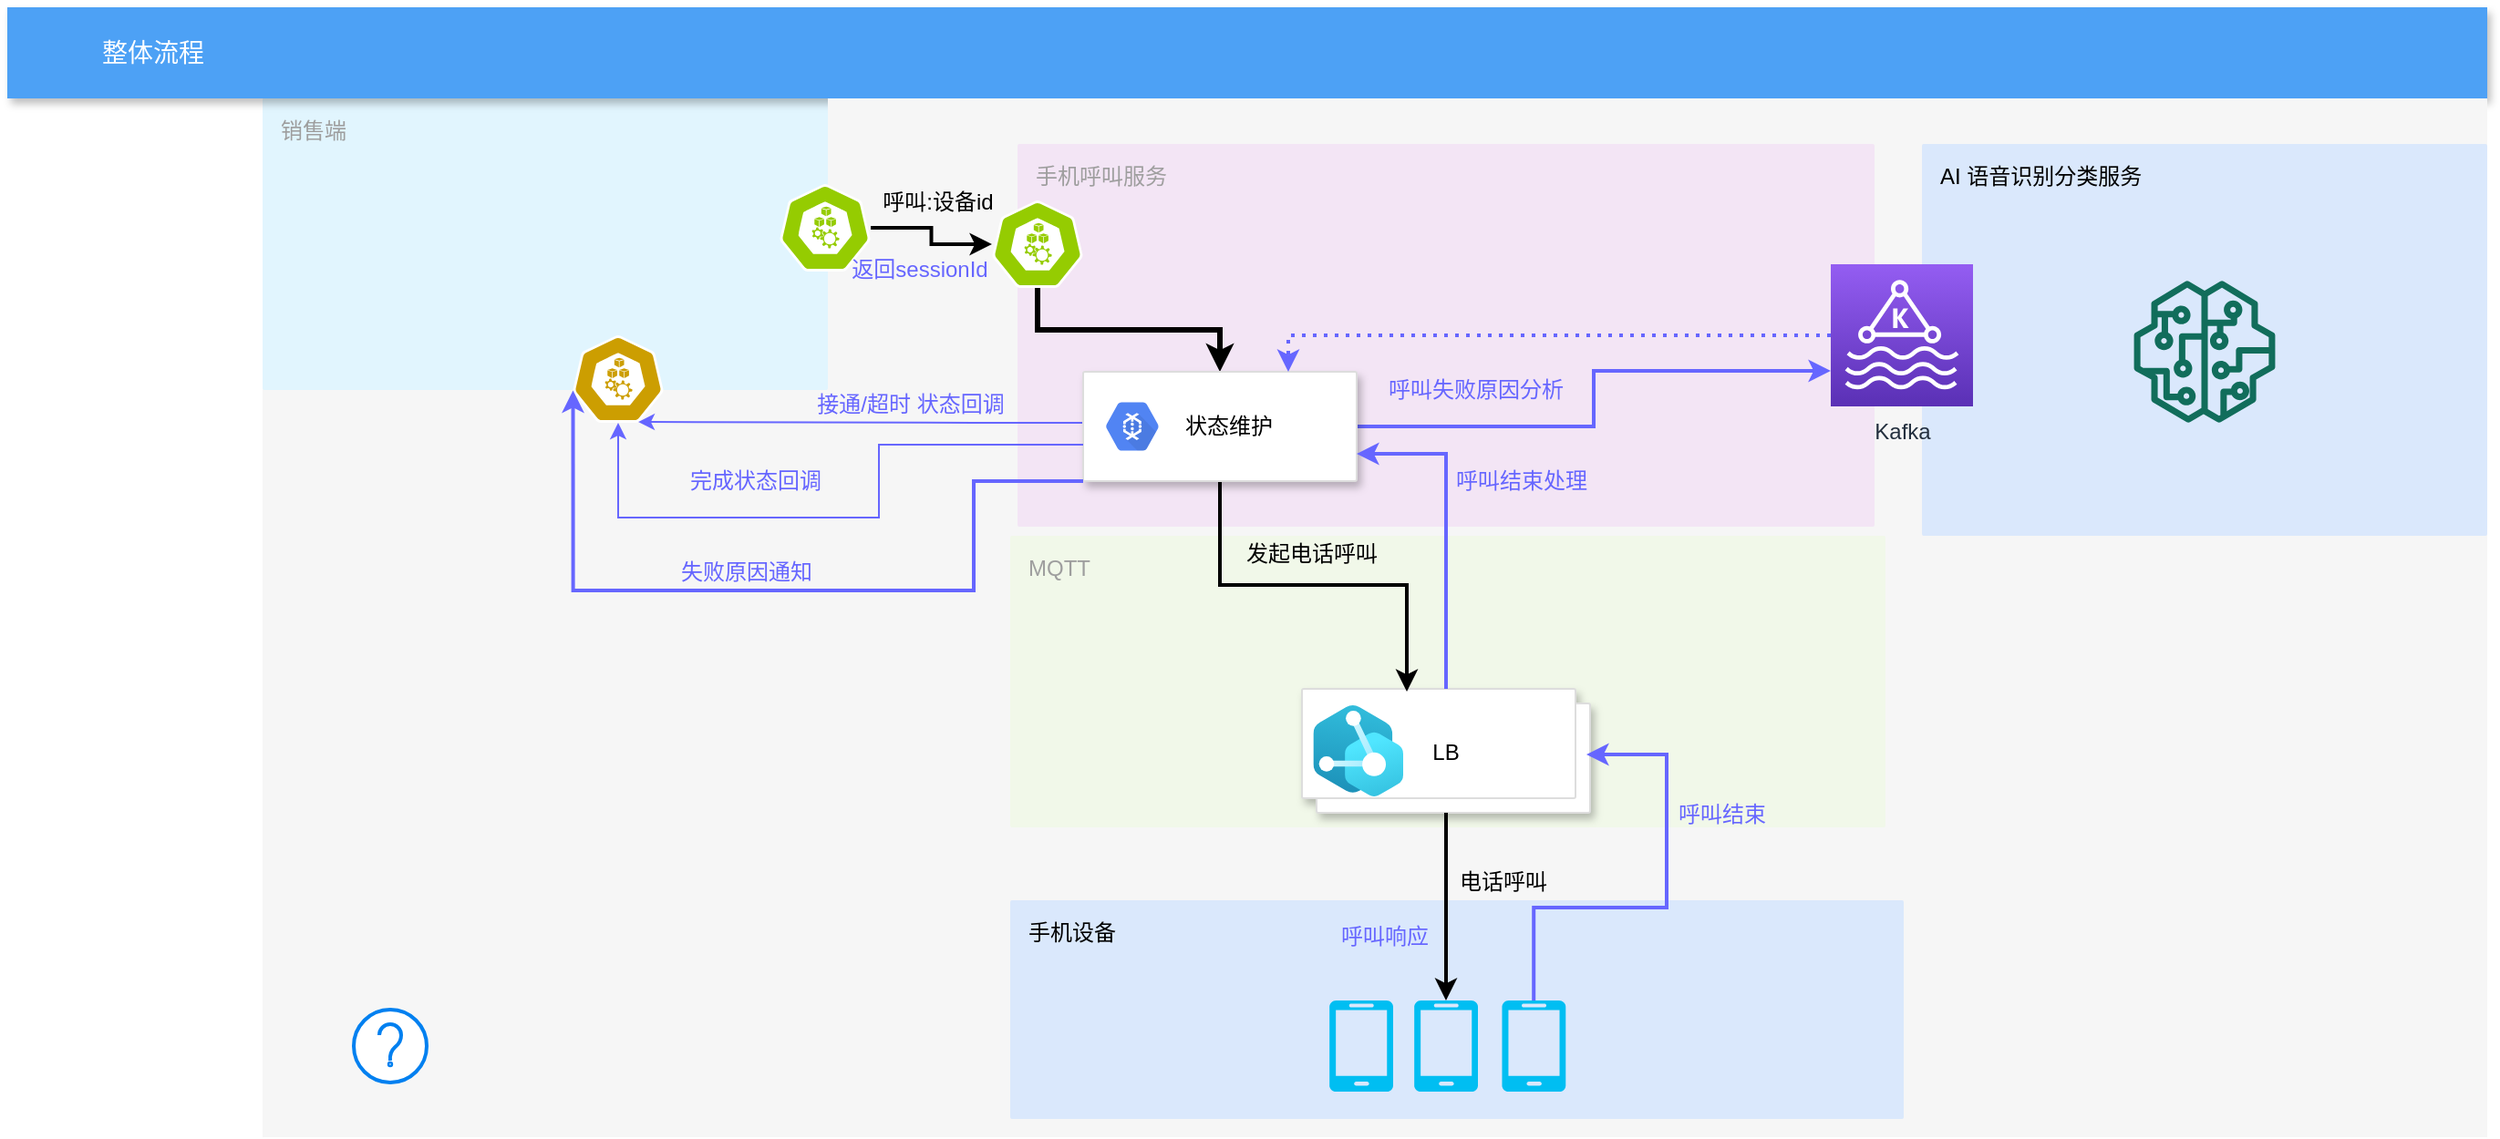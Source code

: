 <mxfile version="14.8.0" type="github">
  <diagram id="f106602c-feb2-e66a-4537-3a34d633f6aa" name="Page-1">
    <mxGraphModel dx="782" dy="483" grid="1" gridSize="10" guides="1" tooltips="1" connect="1" arrows="1" fold="1" page="1" pageScale="1" pageWidth="1169" pageHeight="827" background="#ffffff" math="0" shadow="0">
      <root>
        <mxCell id="0" />
        <mxCell id="1" parent="0" />
        <mxCell id="14" value="" style="fillColor=#F6F6F6;strokeColor=none;shadow=0;gradientColor=none;fontSize=14;align=left;spacing=10;fontColor=#717171;9E9E9E;verticalAlign=top;spacingTop=-4;fontStyle=0;spacingLeft=40;html=1;" parent="1" vertex="1">
          <mxGeometry x="260" y="90" width="310" height="570" as="geometry" />
        </mxCell>
        <mxCell id="711" value="销售端" style="rounded=1;absoluteArcSize=1;arcSize=2;html=1;strokeColor=none;gradientColor=none;shadow=0;dashed=0;strokeColor=none;fontSize=12;fontColor=#9E9E9E;align=left;verticalAlign=top;spacing=10;spacingTop=-4;fillColor=#E1F5FE;" parent="1" vertex="1">
          <mxGeometry x="260" y="90" width="310" height="160" as="geometry" />
        </mxCell>
        <mxCell id="2" value="整体流程" style="fillColor=#4DA1F5;strokeColor=none;shadow=1;gradientColor=none;fontSize=14;align=left;spacingLeft=50;fontColor=#ffffff;html=1;" parent="1" vertex="1">
          <mxGeometry x="120" y="40" width="1360" height="50" as="geometry" />
        </mxCell>
        <mxCell id="9H8mp4o10f4AkLjiTtre-744" value="" style="html=1;verticalLabelPosition=bottom;align=center;labelBackgroundColor=#ffffff;verticalAlign=top;strokeWidth=2;strokeColor=#0080F0;shadow=0;dashed=0;shape=mxgraph.ios7.icons.help;" parent="1" vertex="1">
          <mxGeometry x="310" y="590" width="40" height="40" as="geometry" />
        </mxCell>
        <mxCell id="9H8mp4o10f4AkLjiTtre-762" value="" style="html=1;dashed=0;whitespace=wrap;fillColor=#cc9e01;strokeColor=#ffffff;points=[[0.005,0.63,0],[0.1,0.2,0],[0.9,0.2,0],[0.5,0,0],[0.995,0.63,0],[0.72,0.99,0],[0.5,1,0],[0.28,0.99,0]];shape=mxgraph.kubernetes.icon;prIcon=node" parent="1" vertex="1">
          <mxGeometry x="430" y="220" width="50" height="48" as="geometry" />
        </mxCell>
        <mxCell id="nr5fOKlL_KogjnnYkvEE-763" value="" style="fillColor=#F6F6F6;strokeColor=none;shadow=0;gradientColor=none;fontSize=14;align=left;spacing=10;fontColor=#717171;9E9E9E;verticalAlign=top;spacingTop=-4;fontStyle=0;spacingLeft=40;html=1;" parent="1" vertex="1">
          <mxGeometry x="570" y="90" width="600" height="570" as="geometry" />
        </mxCell>
        <mxCell id="707" value="MQTT" style="rounded=1;absoluteArcSize=1;arcSize=2;html=1;strokeColor=none;gradientColor=none;shadow=0;dashed=0;strokeColor=none;fontSize=12;fontColor=#9E9E9E;align=left;verticalAlign=top;spacing=10;spacingTop=-4;fillColor=#F1F8E9;" parent="1" vertex="1">
          <mxGeometry x="670" y="330" width="480" height="160" as="geometry" />
        </mxCell>
        <mxCell id="nr5fOKlL_KogjnnYkvEE-728" value="" style="group" parent="1" vertex="1" connectable="0">
          <mxGeometry x="830" y="414" width="158" height="68" as="geometry" />
        </mxCell>
        <mxCell id="nr5fOKlL_KogjnnYkvEE-725" value="LB" style="shape=mxgraph.gcp2.doubleRect;strokeColor=#dddddd;shadow=1;strokeWidth=1;" parent="nr5fOKlL_KogjnnYkvEE-728" vertex="1">
          <mxGeometry width="158" height="68" as="geometry" />
        </mxCell>
        <mxCell id="nr5fOKlL_KogjnnYkvEE-727" value="" style="aspect=fixed;html=1;points=[];align=center;image;fontSize=12;image=img/lib/azure2/internet_of_things/Digital_Twins.svg;" parent="nr5fOKlL_KogjnnYkvEE-728" vertex="1">
          <mxGeometry x="6.22" y="9" width="49.28" height="50" as="geometry" />
        </mxCell>
        <mxCell id="nr5fOKlL_KogjnnYkvEE-764" value="" style="fillColor=#F6F6F6;strokeColor=none;shadow=0;gradientColor=none;fontSize=14;align=left;spacing=10;fontColor=#717171;9E9E9E;verticalAlign=top;spacingTop=-4;fontStyle=0;spacingLeft=40;html=1;" parent="1" vertex="1">
          <mxGeometry x="1170" y="90" width="310" height="570" as="geometry" />
        </mxCell>
        <mxCell id="nr5fOKlL_KogjnnYkvEE-765" value="" style="fillColor=#F6F6F6;strokeColor=none;shadow=0;gradientColor=none;fontSize=14;align=left;spacing=10;fontColor=#717171;9E9E9E;verticalAlign=top;spacingTop=-4;fontStyle=0;spacingLeft=40;html=1;" parent="1" vertex="1">
          <mxGeometry x="710" y="530" width="460" height="130" as="geometry" />
        </mxCell>
        <mxCell id="nr5fOKlL_KogjnnYkvEE-768" style="edgeStyle=orthogonalEdgeStyle;rounded=0;orthogonalLoop=1;jettySize=auto;html=1;strokeWidth=2;" parent="1" source="9H8mp4o10f4AkLjiTtre-723" target="nr5fOKlL_KogjnnYkvEE-767" edge="1">
          <mxGeometry relative="1" as="geometry" />
        </mxCell>
        <mxCell id="9H8mp4o10f4AkLjiTtre-723" value="" style="html=1;dashed=0;whitespace=wrap;fillColor=#95cc01;strokeColor=#ffffff;points=[[0.005,0.63,0],[0.1,0.2,0],[0.9,0.2,0],[0.5,0,0],[0.995,0.63,0],[0.72,0.99,0],[0.5,1,0],[0.28,0.99,0]];shape=mxgraph.kubernetes.icon;prIcon=node" parent="1" vertex="1">
          <mxGeometry x="543.5" y="137" width="50" height="48" as="geometry" />
        </mxCell>
        <mxCell id="nr5fOKlL_KogjnnYkvEE-766" value="手机呼叫服务" style="points=[[0,0,0],[0.25,0,0],[0.5,0,0],[0.75,0,0],[1,0,0],[1,0.25,0],[1,0.5,0],[1,0.75,0],[1,1,0],[0.75,1,0],[0.5,1,0],[0.25,1,0],[0,1,0],[0,0.75,0],[0,0.5,0],[0,0.25,0]];rounded=1;absoluteArcSize=1;arcSize=2;html=1;strokeColor=none;gradientColor=none;shadow=0;dashed=0;fontSize=12;fontColor=#9E9E9E;align=left;verticalAlign=top;spacing=10;spacingTop=-4;fillColor=#F3E5F5;" parent="1" vertex="1">
          <mxGeometry x="674" y="115" width="470" height="210" as="geometry" />
        </mxCell>
        <mxCell id="nr5fOKlL_KogjnnYkvEE-775" style="edgeStyle=orthogonalEdgeStyle;rounded=0;orthogonalLoop=1;jettySize=auto;html=1;fontColor=#6666FF;strokeWidth=3;" parent="1" source="nr5fOKlL_KogjnnYkvEE-767" target="nr5fOKlL_KogjnnYkvEE-771" edge="1">
          <mxGeometry relative="1" as="geometry" />
        </mxCell>
        <mxCell id="nr5fOKlL_KogjnnYkvEE-767" value="" style="html=1;dashed=0;whitespace=wrap;fillColor=#95cc01;strokeColor=#ffffff;points=[[0.005,0.63,0],[0.1,0.2,0],[0.9,0.2,0],[0.5,0,0],[0.995,0.63,0],[0.72,0.99,0],[0.5,1,0],[0.28,0.99,0]];shape=mxgraph.kubernetes.icon;prIcon=node" parent="1" vertex="1">
          <mxGeometry x="660" y="146" width="50" height="48" as="geometry" />
        </mxCell>
        <mxCell id="nr5fOKlL_KogjnnYkvEE-769" value="呼叫:设备id" style="text;html=1;resizable=0;autosize=1;align=center;verticalAlign=middle;points=[];fillColor=none;strokeColor=none;rounded=0;" parent="1" vertex="1">
          <mxGeometry x="590" y="137" width="80" height="20" as="geometry" />
        </mxCell>
        <mxCell id="nr5fOKlL_KogjnnYkvEE-770" value="返回sessionId" style="text;html=1;resizable=0;autosize=1;align=center;verticalAlign=middle;points=[];fillColor=none;strokeColor=none;rounded=0;fontColor=#6666FF;" parent="1" vertex="1">
          <mxGeometry x="575" y="174" width="90" height="20" as="geometry" />
        </mxCell>
        <mxCell id="nr5fOKlL_KogjnnYkvEE-773" style="edgeStyle=orthogonalEdgeStyle;rounded=0;orthogonalLoop=1;jettySize=auto;html=1;entryX=0.72;entryY=0.99;entryDx=0;entryDy=0;entryPerimeter=0;fontColor=#6666FF;strokeColor=#6666FF;strokeWidth=1;" parent="1" source="nr5fOKlL_KogjnnYkvEE-771" target="9H8mp4o10f4AkLjiTtre-762" edge="1">
          <mxGeometry relative="1" as="geometry">
            <Array as="points">
              <mxPoint x="650" y="268" />
              <mxPoint x="650" y="268" />
            </Array>
          </mxGeometry>
        </mxCell>
        <mxCell id="nr5fOKlL_KogjnnYkvEE-776" style="edgeStyle=orthogonalEdgeStyle;rounded=0;orthogonalLoop=1;jettySize=auto;html=1;entryX=0.364;entryY=0.022;entryDx=0;entryDy=0;entryPerimeter=0;fontColor=#6666FF;strokeColor=#000000;strokeWidth=2;" parent="1" source="nr5fOKlL_KogjnnYkvEE-771" target="nr5fOKlL_KogjnnYkvEE-725" edge="1">
          <mxGeometry relative="1" as="geometry" />
        </mxCell>
        <mxCell id="nr5fOKlL_KogjnnYkvEE-794" style="edgeStyle=orthogonalEdgeStyle;rounded=0;orthogonalLoop=1;jettySize=auto;html=1;entryX=0;entryY=0.75;entryDx=0;entryDy=0;entryPerimeter=0;fontColor=#6666FF;strokeColor=#6666FF;strokeWidth=2;" parent="1" source="nr5fOKlL_KogjnnYkvEE-771" target="nr5fOKlL_KogjnnYkvEE-790" edge="1">
          <mxGeometry relative="1" as="geometry" />
        </mxCell>
        <mxCell id="nr5fOKlL_KogjnnYkvEE-771" value="" style="strokeColor=#dddddd;shadow=1;strokeWidth=1;rounded=1;absoluteArcSize=1;arcSize=2;fontColor=#6666FF;" parent="1" vertex="1">
          <mxGeometry x="710" y="240" width="150" height="60" as="geometry" />
        </mxCell>
        <mxCell id="nr5fOKlL_KogjnnYkvEE-772" value="&lt;font color=&quot;#000000&quot;&gt;状态维护&lt;/font&gt;" style="dashed=0;connectable=0;html=1;fillColor=#5184F3;strokeColor=none;shape=mxgraph.gcp2.hexIcon;prIcon=cloud_dataflow;part=1;labelPosition=right;verticalLabelPosition=middle;align=left;verticalAlign=middle;spacingLeft=5;fontColor=#999999;fontSize=12;" parent="nr5fOKlL_KogjnnYkvEE-771" vertex="1">
          <mxGeometry y="0.5" width="44" height="39" relative="1" as="geometry">
            <mxPoint x="5" y="-19.5" as="offset" />
          </mxGeometry>
        </mxCell>
        <mxCell id="nr5fOKlL_KogjnnYkvEE-774" value="接通/超时 状态回调" style="text;html=1;resizable=0;autosize=1;align=center;verticalAlign=middle;points=[];fillColor=none;strokeColor=none;rounded=0;fontColor=#6666FF;" parent="1" vertex="1">
          <mxGeometry x="555" y="248" width="120" height="20" as="geometry" />
        </mxCell>
        <mxCell id="nr5fOKlL_KogjnnYkvEE-777" value="发起电话呼叫" style="text;html=1;resizable=0;autosize=1;align=center;verticalAlign=middle;points=[];fillColor=none;strokeColor=none;rounded=0;" parent="1" vertex="1">
          <mxGeometry x="790" y="330" width="90" height="20" as="geometry" />
        </mxCell>
        <mxCell id="nr5fOKlL_KogjnnYkvEE-780" value="手机设备" style="rounded=1;absoluteArcSize=1;arcSize=2;html=1;strokeColor=#6c8ebf;shadow=0;dashed=0;strokeColor=none;fontSize=12;align=left;verticalAlign=top;spacing=10;spacingTop=-4;fillColor=#dae8fc;" parent="1" vertex="1">
          <mxGeometry x="670" y="530" width="490" height="120" as="geometry" />
        </mxCell>
        <mxCell id="nr5fOKlL_KogjnnYkvEE-779" value="" style="verticalLabelPosition=bottom;html=1;verticalAlign=top;align=center;strokeColor=none;fillColor=#00BEF2;shape=mxgraph.azure.mobile;pointerEvents=1;fontColor=#6666FF;" parent="1" vertex="1">
          <mxGeometry x="845" y="585" width="35" height="50" as="geometry" />
        </mxCell>
        <mxCell id="nr5fOKlL_KogjnnYkvEE-778" value="" style="verticalLabelPosition=bottom;html=1;verticalAlign=top;align=center;strokeColor=none;fillColor=#00BEF2;shape=mxgraph.azure.mobile;pointerEvents=1;fontColor=#6666FF;" parent="1" vertex="1">
          <mxGeometry x="891.5" y="585" width="35" height="50" as="geometry" />
        </mxCell>
        <mxCell id="nr5fOKlL_KogjnnYkvEE-787" style="edgeStyle=orthogonalEdgeStyle;rounded=0;orthogonalLoop=1;jettySize=auto;html=1;strokeWidth=2;fontColor=#6666FF;strokeColor=#6666FF;" parent="1" source="nr5fOKlL_KogjnnYkvEE-781" edge="1">
          <mxGeometry relative="1" as="geometry">
            <mxPoint x="986" y="450" as="targetPoint" />
            <Array as="points">
              <mxPoint x="957" y="534" />
              <mxPoint x="1030" y="534" />
              <mxPoint x="1030" y="450" />
              <mxPoint x="986" y="450" />
            </Array>
          </mxGeometry>
        </mxCell>
        <mxCell id="nr5fOKlL_KogjnnYkvEE-781" value="" style="verticalLabelPosition=bottom;html=1;verticalAlign=top;align=center;strokeColor=none;fillColor=#00BEF2;shape=mxgraph.azure.mobile;pointerEvents=1;fontColor=#6666FF;" parent="1" vertex="1">
          <mxGeometry x="939.64" y="585" width="35" height="50" as="geometry" />
        </mxCell>
        <mxCell id="nr5fOKlL_KogjnnYkvEE-782" style="edgeStyle=orthogonalEdgeStyle;rounded=0;orthogonalLoop=1;jettySize=auto;html=1;entryX=0.5;entryY=0;entryDx=0;entryDy=0;entryPerimeter=0;fontColor=#6666FF;strokeColor=#000000;strokeWidth=2;" parent="1" source="nr5fOKlL_KogjnnYkvEE-725" target="nr5fOKlL_KogjnnYkvEE-778" edge="1">
          <mxGeometry relative="1" as="geometry" />
        </mxCell>
        <mxCell id="nr5fOKlL_KogjnnYkvEE-783" value="电话呼叫" style="text;html=1;resizable=0;autosize=1;align=center;verticalAlign=middle;points=[];fillColor=none;strokeColor=none;rounded=0;" parent="1" vertex="1">
          <mxGeometry x="910" y="510" width="60" height="20" as="geometry" />
        </mxCell>
        <mxCell id="nr5fOKlL_KogjnnYkvEE-785" value="呼叫响应" style="text;html=1;resizable=0;autosize=1;align=center;verticalAlign=middle;points=[];fillColor=none;strokeColor=none;rounded=0;fontColor=#6666FF;" parent="1" vertex="1">
          <mxGeometry x="845" y="540" width="60" height="20" as="geometry" />
        </mxCell>
        <mxCell id="nr5fOKlL_KogjnnYkvEE-788" value="呼叫结束" style="text;html=1;resizable=0;autosize=1;align=center;verticalAlign=middle;points=[];fillColor=none;strokeColor=none;rounded=0;fontColor=#6666FF;" parent="1" vertex="1">
          <mxGeometry x="1030" y="472.5" width="60" height="20" as="geometry" />
        </mxCell>
        <mxCell id="nr5fOKlL_KogjnnYkvEE-789" value="AI 语音识别分类服务" style="rounded=1;absoluteArcSize=1;arcSize=2;html=1;strokeColor=#6c8ebf;shadow=0;dashed=0;strokeColor=none;fontSize=12;align=left;verticalAlign=top;spacing=10;spacingTop=-4;fillColor=#dae8fc;" parent="1" vertex="1">
          <mxGeometry x="1170" y="115" width="310" height="215" as="geometry" />
        </mxCell>
        <mxCell id="nr5fOKlL_KogjnnYkvEE-796" style="edgeStyle=orthogonalEdgeStyle;rounded=0;orthogonalLoop=1;jettySize=auto;html=1;entryX=0.75;entryY=0;entryDx=0;entryDy=0;fontColor=#6666FF;strokeColor=#6666FF;strokeWidth=2;dashed=1;dashPattern=1 2;" parent="1" source="nr5fOKlL_KogjnnYkvEE-790" target="nr5fOKlL_KogjnnYkvEE-771" edge="1">
          <mxGeometry relative="1" as="geometry" />
        </mxCell>
        <mxCell id="nr5fOKlL_KogjnnYkvEE-790" value="Kafka" style="points=[[0,0,0],[0.25,0,0],[0.5,0,0],[0.75,0,0],[1,0,0],[0,1,0],[0.25,1,0],[0.5,1,0],[0.75,1,0],[1,1,0],[0,0.25,0],[0,0.5,0],[0,0.75,0],[1,0.25,0],[1,0.5,0],[1,0.75,0]];outlineConnect=0;fontColor=#232F3E;gradientColor=#945DF2;gradientDirection=north;fillColor=#5A30B5;strokeColor=#ffffff;dashed=0;verticalLabelPosition=bottom;verticalAlign=top;align=center;html=1;fontSize=12;fontStyle=0;aspect=fixed;shape=mxgraph.aws4.resourceIcon;resIcon=mxgraph.aws4.managed_streaming_for_kafka;" parent="1" vertex="1">
          <mxGeometry x="1120" y="181" width="78" height="78" as="geometry" />
        </mxCell>
        <mxCell id="nr5fOKlL_KogjnnYkvEE-791" value="" style="outlineConnect=0;fontColor=#232F3E;gradientColor=none;fillColor=#116D5B;strokeColor=none;dashed=0;verticalLabelPosition=bottom;verticalAlign=top;align=center;html=1;fontSize=12;fontStyle=0;aspect=fixed;pointerEvents=1;shape=mxgraph.aws4.sagemaker_model;" parent="1" vertex="1">
          <mxGeometry x="1286" y="190" width="78" height="78" as="geometry" />
        </mxCell>
        <mxCell id="nr5fOKlL_KogjnnYkvEE-792" style="edgeStyle=orthogonalEdgeStyle;rounded=0;orthogonalLoop=1;jettySize=auto;html=1;entryX=1;entryY=0.75;entryDx=0;entryDy=0;fontColor=#6666FF;strokeColor=#6666FF;strokeWidth=2;" parent="1" source="nr5fOKlL_KogjnnYkvEE-725" target="nr5fOKlL_KogjnnYkvEE-771" edge="1">
          <mxGeometry relative="1" as="geometry" />
        </mxCell>
        <mxCell id="nr5fOKlL_KogjnnYkvEE-793" value="呼叫结束处理" style="text;html=1;resizable=0;autosize=1;align=center;verticalAlign=middle;points=[];fillColor=none;strokeColor=none;rounded=0;fontColor=#6666FF;" parent="1" vertex="1">
          <mxGeometry x="905" y="290" width="90" height="20" as="geometry" />
        </mxCell>
        <mxCell id="nr5fOKlL_KogjnnYkvEE-795" value="呼叫失败原因分析" style="text;html=1;resizable=0;autosize=1;align=center;verticalAlign=middle;points=[];fillColor=none;strokeColor=none;rounded=0;fontColor=#6666FF;" parent="1" vertex="1">
          <mxGeometry x="870" y="240" width="110" height="20" as="geometry" />
        </mxCell>
        <mxCell id="qDgugRynjVQRfnKEUoGS-711" style="edgeStyle=orthogonalEdgeStyle;rounded=0;orthogonalLoop=1;jettySize=auto;html=1;entryX=0.5;entryY=1;entryDx=0;entryDy=0;entryPerimeter=0;fontColor=#6666FF;strokeColor=#6666FF;strokeWidth=1;" edge="1" parent="1" target="9H8mp4o10f4AkLjiTtre-762">
          <mxGeometry relative="1" as="geometry">
            <mxPoint x="710" y="280" as="sourcePoint" />
            <mxPoint x="476" y="277.52" as="targetPoint" />
            <Array as="points">
              <mxPoint x="598" y="280" />
              <mxPoint x="598" y="320" />
              <mxPoint x="455" y="320" />
            </Array>
          </mxGeometry>
        </mxCell>
        <mxCell id="qDgugRynjVQRfnKEUoGS-712" style="edgeStyle=orthogonalEdgeStyle;rounded=0;orthogonalLoop=1;jettySize=auto;html=1;entryX=0.005;entryY=0.63;entryDx=0;entryDy=0;entryPerimeter=0;fontColor=#6666FF;strokeColor=#6666FF;strokeWidth=2;" edge="1" parent="1" target="9H8mp4o10f4AkLjiTtre-762">
          <mxGeometry relative="1" as="geometry">
            <mxPoint x="710" y="300" as="sourcePoint" />
            <mxPoint x="486" y="320" as="targetPoint" />
            <Array as="points">
              <mxPoint x="650" y="300" />
              <mxPoint x="650" y="360" />
              <mxPoint x="430" y="360" />
            </Array>
          </mxGeometry>
        </mxCell>
        <mxCell id="qDgugRynjVQRfnKEUoGS-713" value="完成状态回调" style="text;html=1;resizable=0;autosize=1;align=center;verticalAlign=middle;points=[];fillColor=none;strokeColor=none;rounded=0;fontColor=#6666FF;" vertex="1" parent="1">
          <mxGeometry x="485" y="290" width="90" height="20" as="geometry" />
        </mxCell>
        <mxCell id="qDgugRynjVQRfnKEUoGS-714" value="失败原因通知" style="text;html=1;resizable=0;autosize=1;align=center;verticalAlign=middle;points=[];fillColor=none;strokeColor=none;rounded=0;fontColor=#6666FF;" vertex="1" parent="1">
          <mxGeometry x="480" y="340" width="90" height="20" as="geometry" />
        </mxCell>
      </root>
    </mxGraphModel>
  </diagram>
</mxfile>
